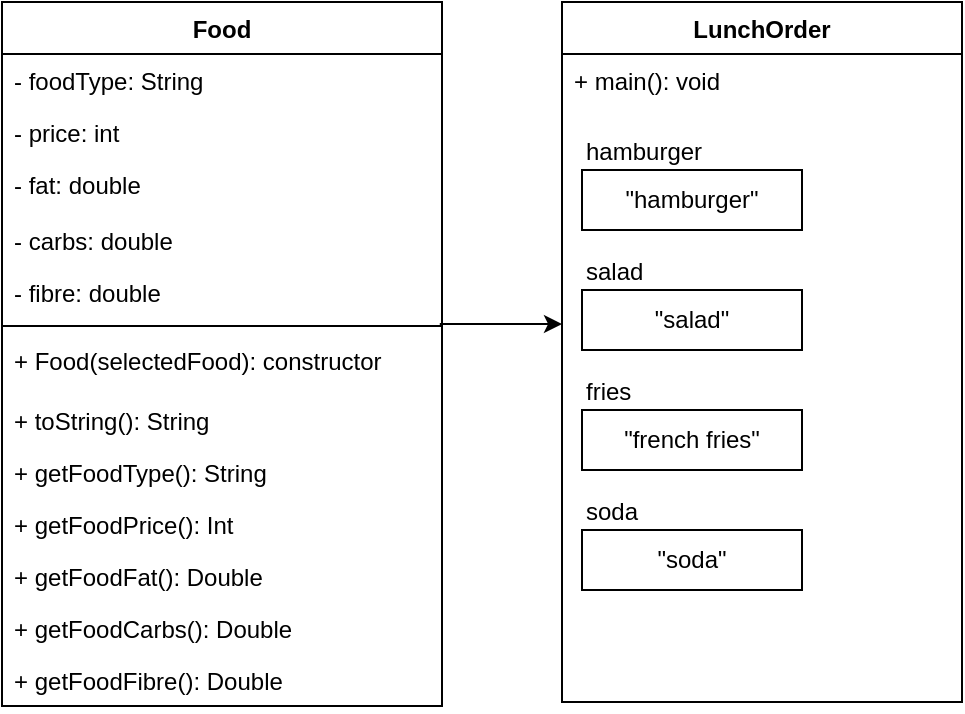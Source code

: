 <mxfile version="24.8.3">
  <diagram name="Page-1" id="3sudjWo9lYzj8ktiuISX">
    <mxGraphModel dx="936" dy="734" grid="1" gridSize="10" guides="1" tooltips="1" connect="1" arrows="1" fold="1" page="1" pageScale="1" pageWidth="850" pageHeight="1100" math="0" shadow="0">
      <root>
        <mxCell id="0" />
        <mxCell id="1" parent="0" />
        <mxCell id="4vHr4qmsnCNJqx4Badw4-1" value="Food" style="swimlane;fontStyle=1;align=center;verticalAlign=top;childLayout=stackLayout;horizontal=1;startSize=26;horizontalStack=0;resizeParent=1;resizeParentMax=0;resizeLast=0;collapsible=1;marginBottom=0;whiteSpace=wrap;html=1;movable=0;resizable=0;rotatable=0;deletable=0;editable=0;locked=1;connectable=0;" vertex="1" parent="1">
          <mxGeometry x="40" y="200" width="220" height="352" as="geometry" />
        </mxCell>
        <mxCell id="4vHr4qmsnCNJqx4Badw4-8" value="- foodType: String" style="text;strokeColor=none;fillColor=none;align=left;verticalAlign=top;spacingLeft=4;spacingRight=4;overflow=hidden;rotatable=0;points=[[0,0.5],[1,0.5]];portConstraint=eastwest;whiteSpace=wrap;html=1;rounded=0;shadow=0;glass=0;" vertex="1" parent="4vHr4qmsnCNJqx4Badw4-1">
          <mxGeometry y="26" width="220" height="26" as="geometry" />
        </mxCell>
        <mxCell id="4vHr4qmsnCNJqx4Badw4-5" value="- price: int" style="text;strokeColor=none;fillColor=none;align=left;verticalAlign=top;spacingLeft=4;spacingRight=4;overflow=hidden;rotatable=0;points=[[0,0.5],[1,0.5]];portConstraint=eastwest;whiteSpace=wrap;html=1;" vertex="1" parent="4vHr4qmsnCNJqx4Badw4-1">
          <mxGeometry y="52" width="220" height="26" as="geometry" />
        </mxCell>
        <mxCell id="4vHr4qmsnCNJqx4Badw4-2" value="- fat: double" style="text;strokeColor=none;fillColor=none;align=left;verticalAlign=top;spacingLeft=4;spacingRight=4;overflow=hidden;rotatable=0;points=[[0,0.5],[1,0.5]];portConstraint=eastwest;whiteSpace=wrap;html=1;" vertex="1" parent="4vHr4qmsnCNJqx4Badw4-1">
          <mxGeometry y="78" width="220" height="28" as="geometry" />
        </mxCell>
        <mxCell id="4vHr4qmsnCNJqx4Badw4-7" value="- carbs: double" style="text;strokeColor=none;fillColor=none;align=left;verticalAlign=top;spacingLeft=4;spacingRight=4;overflow=hidden;rotatable=0;points=[[0,0.5],[1,0.5]];portConstraint=eastwest;whiteSpace=wrap;html=1;" vertex="1" parent="4vHr4qmsnCNJqx4Badw4-1">
          <mxGeometry y="106" width="220" height="26" as="geometry" />
        </mxCell>
        <mxCell id="4vHr4qmsnCNJqx4Badw4-6" value="- fibre: double" style="text;strokeColor=none;fillColor=none;align=left;verticalAlign=top;spacingLeft=4;spacingRight=4;overflow=hidden;rotatable=0;points=[[0,0.5],[1,0.5]];portConstraint=eastwest;whiteSpace=wrap;html=1;" vertex="1" parent="4vHr4qmsnCNJqx4Badw4-1">
          <mxGeometry y="132" width="220" height="26" as="geometry" />
        </mxCell>
        <mxCell id="4vHr4qmsnCNJqx4Badw4-3" value="" style="line;strokeWidth=1;fillColor=none;align=left;verticalAlign=middle;spacingTop=-1;spacingLeft=3;spacingRight=3;rotatable=0;labelPosition=right;points=[];portConstraint=eastwest;strokeColor=inherit;" vertex="1" parent="4vHr4qmsnCNJqx4Badw4-1">
          <mxGeometry y="158" width="220" height="8" as="geometry" />
        </mxCell>
        <mxCell id="4vHr4qmsnCNJqx4Badw4-4" value="&lt;div&gt;+ Food(selectedFood): constructor&lt;/div&gt;" style="text;strokeColor=none;fillColor=none;align=left;verticalAlign=top;spacingLeft=4;spacingRight=4;overflow=hidden;rotatable=0;points=[[0,0.5],[1,0.5]];portConstraint=eastwest;whiteSpace=wrap;html=1;" vertex="1" parent="4vHr4qmsnCNJqx4Badw4-1">
          <mxGeometry y="166" width="220" height="30" as="geometry" />
        </mxCell>
        <mxCell id="4vHr4qmsnCNJqx4Badw4-9" value="+ toString(): String" style="text;strokeColor=none;fillColor=none;align=left;verticalAlign=top;spacingLeft=4;spacingRight=4;overflow=hidden;rotatable=0;points=[[0,0.5],[1,0.5]];portConstraint=eastwest;whiteSpace=wrap;html=1;" vertex="1" parent="4vHr4qmsnCNJqx4Badw4-1">
          <mxGeometry y="196" width="220" height="26" as="geometry" />
        </mxCell>
        <mxCell id="4vHr4qmsnCNJqx4Badw4-10" value="+ getFoodType(): String" style="text;strokeColor=none;fillColor=none;align=left;verticalAlign=top;spacingLeft=4;spacingRight=4;overflow=hidden;rotatable=0;points=[[0,0.5],[1,0.5]];portConstraint=eastwest;whiteSpace=wrap;html=1;" vertex="1" parent="4vHr4qmsnCNJqx4Badw4-1">
          <mxGeometry y="222" width="220" height="26" as="geometry" />
        </mxCell>
        <mxCell id="4vHr4qmsnCNJqx4Badw4-11" value="+ getFoodPrice(): Int" style="text;strokeColor=none;fillColor=none;align=left;verticalAlign=top;spacingLeft=4;spacingRight=4;overflow=hidden;rotatable=0;points=[[0,0.5],[1,0.5]];portConstraint=eastwest;whiteSpace=wrap;html=1;" vertex="1" parent="4vHr4qmsnCNJqx4Badw4-1">
          <mxGeometry y="248" width="220" height="26" as="geometry" />
        </mxCell>
        <mxCell id="4vHr4qmsnCNJqx4Badw4-12" value="+ getFoodFat(): Double" style="text;strokeColor=none;fillColor=none;align=left;verticalAlign=top;spacingLeft=4;spacingRight=4;overflow=hidden;rotatable=0;points=[[0,0.5],[1,0.5]];portConstraint=eastwest;whiteSpace=wrap;html=1;" vertex="1" parent="4vHr4qmsnCNJqx4Badw4-1">
          <mxGeometry y="274" width="220" height="26" as="geometry" />
        </mxCell>
        <mxCell id="4vHr4qmsnCNJqx4Badw4-13" value="+ getFoodCarbs(): Double" style="text;strokeColor=none;fillColor=none;align=left;verticalAlign=top;spacingLeft=4;spacingRight=4;overflow=hidden;rotatable=0;points=[[0,0.5],[1,0.5]];portConstraint=eastwest;whiteSpace=wrap;html=1;" vertex="1" parent="4vHr4qmsnCNJqx4Badw4-1">
          <mxGeometry y="300" width="220" height="26" as="geometry" />
        </mxCell>
        <mxCell id="4vHr4qmsnCNJqx4Badw4-14" value="+ getFoodFibre(): Double" style="text;strokeColor=none;fillColor=none;align=left;verticalAlign=top;spacingLeft=4;spacingRight=4;overflow=hidden;rotatable=0;points=[[0,0.5],[1,0.5]];portConstraint=eastwest;whiteSpace=wrap;html=1;" vertex="1" parent="4vHr4qmsnCNJqx4Badw4-1">
          <mxGeometry y="326" width="220" height="26" as="geometry" />
        </mxCell>
        <mxCell id="4vHr4qmsnCNJqx4Badw4-15" value="LunchOrder" style="swimlane;fontStyle=1;align=center;verticalAlign=top;childLayout=stackLayout;horizontal=1;startSize=26;horizontalStack=0;resizeParent=1;resizeParentMax=0;resizeLast=0;collapsible=1;marginBottom=0;whiteSpace=wrap;html=1;movable=0;resizable=0;rotatable=0;deletable=0;editable=0;locked=1;connectable=0;" vertex="1" parent="1">
          <mxGeometry x="320" y="200" width="200" height="350" as="geometry" />
        </mxCell>
        <mxCell id="4vHr4qmsnCNJqx4Badw4-18" value="+ main(): void" style="text;strokeColor=none;fillColor=none;align=left;verticalAlign=top;spacingLeft=4;spacingRight=4;overflow=hidden;rotatable=0;points=[[0,0.5],[1,0.5]];portConstraint=eastwest;whiteSpace=wrap;html=1;movable=0;resizable=0;deletable=0;editable=0;locked=1;connectable=0;" vertex="1" parent="4vHr4qmsnCNJqx4Badw4-15">
          <mxGeometry y="26" width="200" height="324" as="geometry" />
        </mxCell>
        <mxCell id="4vHr4qmsnCNJqx4Badw4-19" value="&quot;hamburger&quot;" style="html=1;whiteSpace=wrap;movable=1;resizable=1;rotatable=1;deletable=1;editable=1;locked=0;connectable=1;" vertex="1" parent="1">
          <mxGeometry x="330" y="284" width="110" height="30" as="geometry" />
        </mxCell>
        <mxCell id="4vHr4qmsnCNJqx4Badw4-20" value="" style="endArrow=classic;html=1;rounded=0;exitX=0.995;exitY=1.115;exitDx=0;exitDy=0;exitPerimeter=0;" edge="1" parent="1" source="4vHr4qmsnCNJqx4Badw4-6">
          <mxGeometry width="50" height="50" relative="1" as="geometry">
            <mxPoint x="330" y="170" as="sourcePoint" />
            <mxPoint x="320" y="361" as="targetPoint" />
          </mxGeometry>
        </mxCell>
        <mxCell id="4vHr4qmsnCNJqx4Badw4-21" value="hamburger" style="text;html=1;align=left;verticalAlign=middle;whiteSpace=wrap;rounded=0;" vertex="1" parent="1">
          <mxGeometry x="330" y="260" width="110" height="30" as="geometry" />
        </mxCell>
        <mxCell id="4vHr4qmsnCNJqx4Badw4-22" value="&quot;salad&quot;" style="html=1;whiteSpace=wrap;movable=1;resizable=1;rotatable=1;deletable=1;editable=1;locked=0;connectable=1;" vertex="1" parent="1">
          <mxGeometry x="330" y="344" width="110" height="30" as="geometry" />
        </mxCell>
        <mxCell id="4vHr4qmsnCNJqx4Badw4-23" value="salad" style="text;html=1;align=left;verticalAlign=middle;whiteSpace=wrap;rounded=0;" vertex="1" parent="1">
          <mxGeometry x="330" y="320" width="110" height="30" as="geometry" />
        </mxCell>
        <mxCell id="4vHr4qmsnCNJqx4Badw4-24" value="&quot;french fries&quot;" style="html=1;whiteSpace=wrap;movable=1;resizable=1;rotatable=1;deletable=1;editable=1;locked=0;connectable=1;" vertex="1" parent="1">
          <mxGeometry x="330" y="404" width="110" height="30" as="geometry" />
        </mxCell>
        <mxCell id="4vHr4qmsnCNJqx4Badw4-25" value="fries" style="text;html=1;align=left;verticalAlign=middle;whiteSpace=wrap;rounded=0;" vertex="1" parent="1">
          <mxGeometry x="330" y="380" width="110" height="30" as="geometry" />
        </mxCell>
        <mxCell id="4vHr4qmsnCNJqx4Badw4-26" value="&quot;soda&quot;" style="html=1;whiteSpace=wrap;movable=1;resizable=1;rotatable=1;deletable=1;editable=1;locked=0;connectable=1;" vertex="1" parent="1">
          <mxGeometry x="330" y="464" width="110" height="30" as="geometry" />
        </mxCell>
        <mxCell id="4vHr4qmsnCNJqx4Badw4-27" value="soda" style="text;html=1;align=left;verticalAlign=middle;whiteSpace=wrap;rounded=0;" vertex="1" parent="1">
          <mxGeometry x="330" y="440" width="110" height="30" as="geometry" />
        </mxCell>
      </root>
    </mxGraphModel>
  </diagram>
</mxfile>
